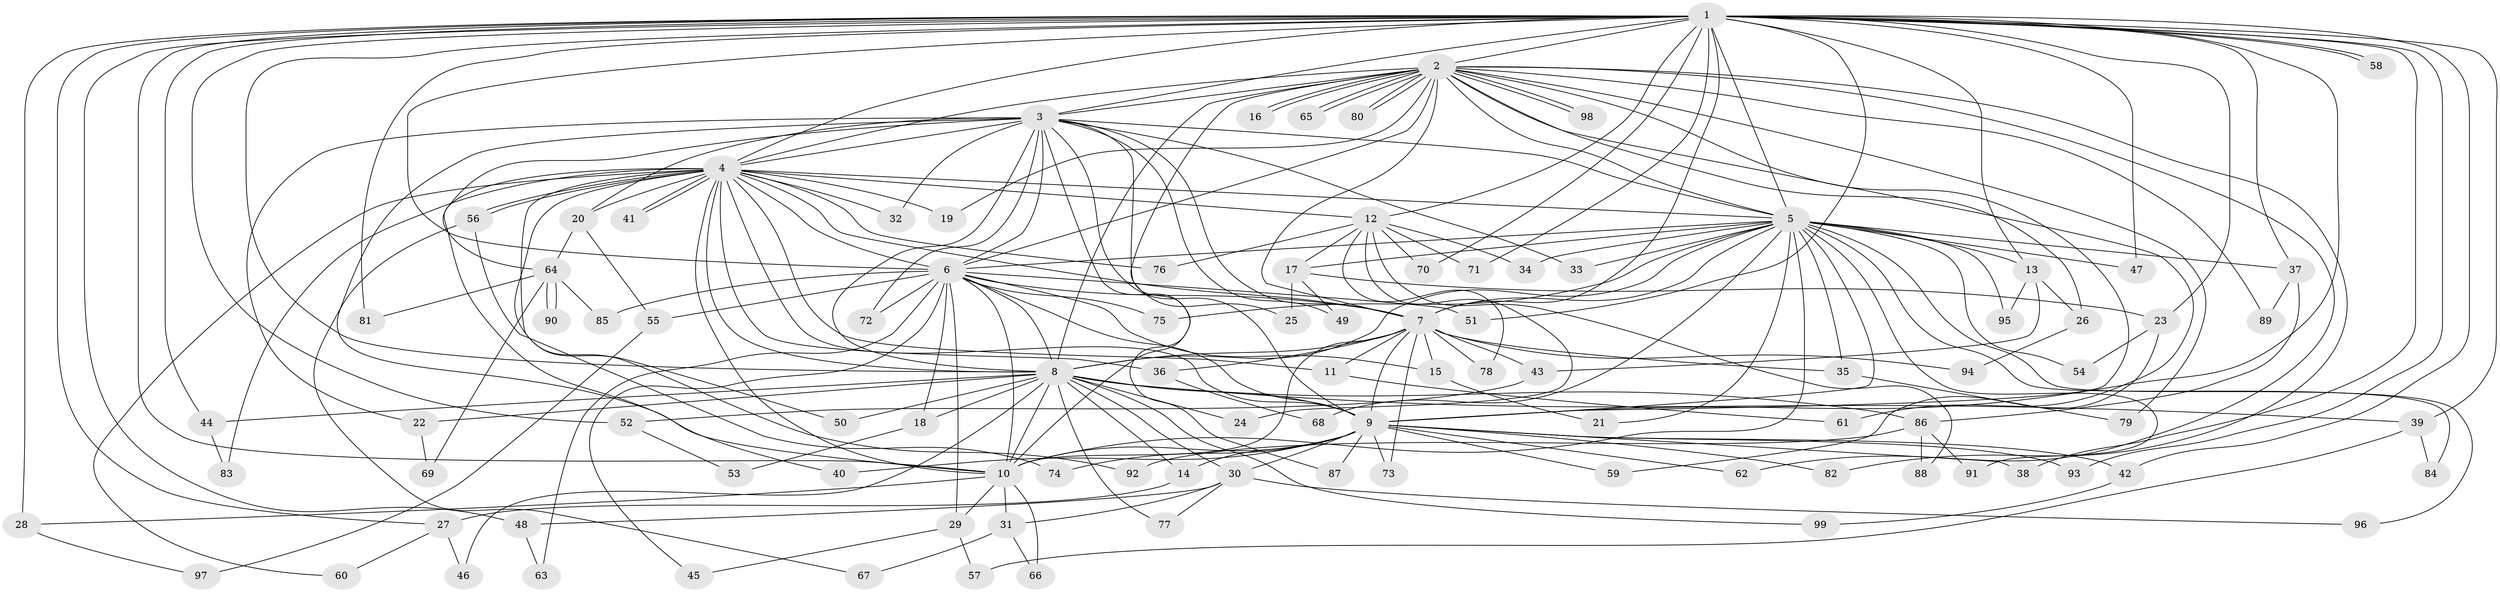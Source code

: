 // coarse degree distribution, {25: 0.01282051282051282, 33: 0.01282051282051282, 18: 0.01282051282051282, 22: 0.01282051282051282, 20: 0.01282051282051282, 15: 0.01282051282051282, 24: 0.01282051282051282, 3: 0.15384615384615385, 13: 0.01282051282051282, 6: 0.01282051282051282, 5: 0.038461538461538464, 2: 0.5897435897435898, 4: 0.07692307692307693, 8: 0.01282051282051282, 1: 0.01282051282051282}
// Generated by graph-tools (version 1.1) at 2025/23/03/03/25 07:23:43]
// undirected, 99 vertices, 223 edges
graph export_dot {
graph [start="1"]
  node [color=gray90,style=filled];
  1;
  2;
  3;
  4;
  5;
  6;
  7;
  8;
  9;
  10;
  11;
  12;
  13;
  14;
  15;
  16;
  17;
  18;
  19;
  20;
  21;
  22;
  23;
  24;
  25;
  26;
  27;
  28;
  29;
  30;
  31;
  32;
  33;
  34;
  35;
  36;
  37;
  38;
  39;
  40;
  41;
  42;
  43;
  44;
  45;
  46;
  47;
  48;
  49;
  50;
  51;
  52;
  53;
  54;
  55;
  56;
  57;
  58;
  59;
  60;
  61;
  62;
  63;
  64;
  65;
  66;
  67;
  68;
  69;
  70;
  71;
  72;
  73;
  74;
  75;
  76;
  77;
  78;
  79;
  80;
  81;
  82;
  83;
  84;
  85;
  86;
  87;
  88;
  89;
  90;
  91;
  92;
  93;
  94;
  95;
  96;
  97;
  98;
  99;
  1 -- 2;
  1 -- 3;
  1 -- 4;
  1 -- 5;
  1 -- 6;
  1 -- 7;
  1 -- 8;
  1 -- 9;
  1 -- 10;
  1 -- 12;
  1 -- 13;
  1 -- 23;
  1 -- 27;
  1 -- 28;
  1 -- 37;
  1 -- 38;
  1 -- 39;
  1 -- 42;
  1 -- 44;
  1 -- 47;
  1 -- 48;
  1 -- 51;
  1 -- 52;
  1 -- 58;
  1 -- 58;
  1 -- 70;
  1 -- 71;
  1 -- 81;
  1 -- 93;
  2 -- 3;
  2 -- 4;
  2 -- 5;
  2 -- 6;
  2 -- 7;
  2 -- 8;
  2 -- 9;
  2 -- 10;
  2 -- 16;
  2 -- 16;
  2 -- 19;
  2 -- 26;
  2 -- 61;
  2 -- 62;
  2 -- 65;
  2 -- 65;
  2 -- 79;
  2 -- 80;
  2 -- 80;
  2 -- 82;
  2 -- 89;
  2 -- 98;
  2 -- 98;
  3 -- 4;
  3 -- 5;
  3 -- 6;
  3 -- 7;
  3 -- 8;
  3 -- 9;
  3 -- 10;
  3 -- 20;
  3 -- 22;
  3 -- 25;
  3 -- 32;
  3 -- 33;
  3 -- 49;
  3 -- 64;
  3 -- 72;
  3 -- 87;
  4 -- 5;
  4 -- 6;
  4 -- 7;
  4 -- 8;
  4 -- 9;
  4 -- 10;
  4 -- 11;
  4 -- 12;
  4 -- 19;
  4 -- 20;
  4 -- 32;
  4 -- 36;
  4 -- 40;
  4 -- 41;
  4 -- 41;
  4 -- 50;
  4 -- 56;
  4 -- 56;
  4 -- 60;
  4 -- 76;
  4 -- 83;
  4 -- 92;
  5 -- 6;
  5 -- 7;
  5 -- 8;
  5 -- 9;
  5 -- 10;
  5 -- 13;
  5 -- 17;
  5 -- 21;
  5 -- 33;
  5 -- 34;
  5 -- 35;
  5 -- 37;
  5 -- 47;
  5 -- 54;
  5 -- 68;
  5 -- 75;
  5 -- 84;
  5 -- 91;
  5 -- 95;
  5 -- 96;
  6 -- 7;
  6 -- 8;
  6 -- 9;
  6 -- 10;
  6 -- 15;
  6 -- 18;
  6 -- 29;
  6 -- 45;
  6 -- 51;
  6 -- 55;
  6 -- 63;
  6 -- 72;
  6 -- 75;
  6 -- 85;
  7 -- 8;
  7 -- 9;
  7 -- 10;
  7 -- 11;
  7 -- 15;
  7 -- 35;
  7 -- 36;
  7 -- 43;
  7 -- 73;
  7 -- 78;
  7 -- 94;
  8 -- 9;
  8 -- 10;
  8 -- 14;
  8 -- 18;
  8 -- 22;
  8 -- 24;
  8 -- 30;
  8 -- 39;
  8 -- 44;
  8 -- 46;
  8 -- 50;
  8 -- 77;
  8 -- 86;
  8 -- 99;
  9 -- 10;
  9 -- 14;
  9 -- 30;
  9 -- 38;
  9 -- 40;
  9 -- 42;
  9 -- 59;
  9 -- 62;
  9 -- 73;
  9 -- 74;
  9 -- 82;
  9 -- 87;
  9 -- 93;
  10 -- 28;
  10 -- 29;
  10 -- 31;
  10 -- 66;
  11 -- 61;
  12 -- 17;
  12 -- 24;
  12 -- 34;
  12 -- 70;
  12 -- 71;
  12 -- 76;
  12 -- 78;
  12 -- 88;
  13 -- 26;
  13 -- 43;
  13 -- 95;
  14 -- 27;
  15 -- 21;
  17 -- 23;
  17 -- 25;
  17 -- 49;
  18 -- 53;
  20 -- 55;
  20 -- 64;
  22 -- 69;
  23 -- 54;
  23 -- 59;
  26 -- 94;
  27 -- 46;
  27 -- 60;
  28 -- 97;
  29 -- 45;
  29 -- 57;
  30 -- 31;
  30 -- 48;
  30 -- 77;
  30 -- 96;
  31 -- 66;
  31 -- 67;
  35 -- 79;
  36 -- 68;
  37 -- 86;
  37 -- 89;
  39 -- 57;
  39 -- 84;
  42 -- 99;
  43 -- 52;
  44 -- 83;
  48 -- 63;
  52 -- 53;
  55 -- 97;
  56 -- 67;
  56 -- 74;
  64 -- 69;
  64 -- 81;
  64 -- 85;
  64 -- 90;
  64 -- 90;
  86 -- 88;
  86 -- 91;
  86 -- 92;
}
